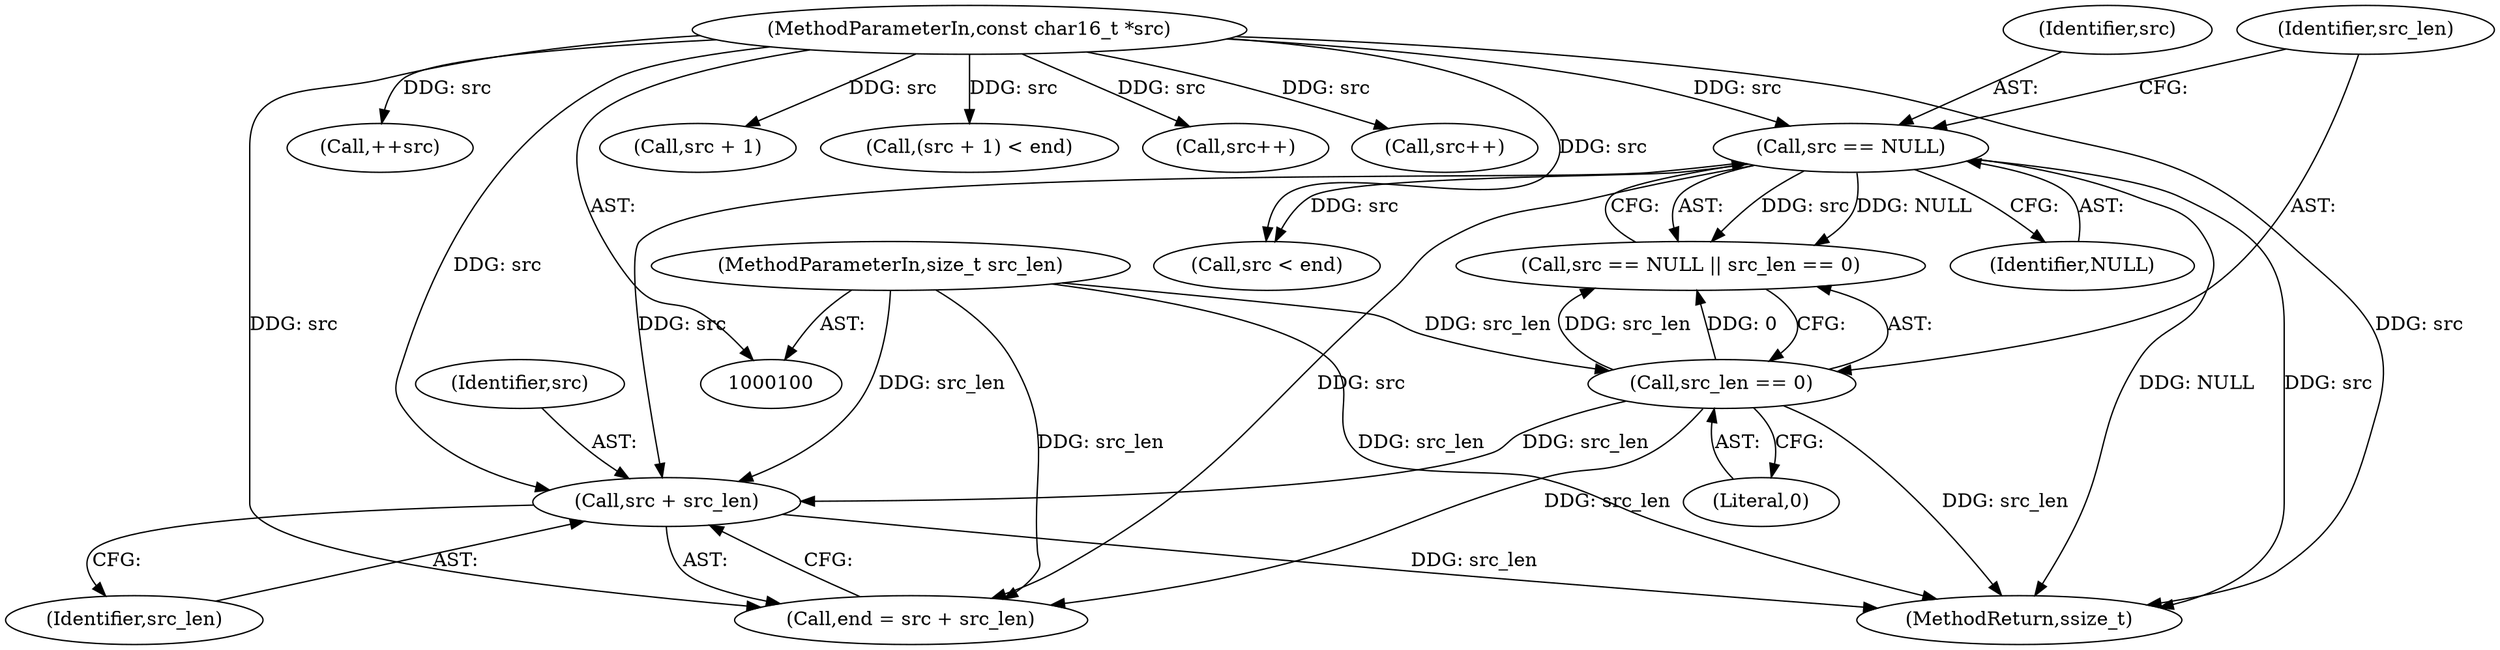 digraph "0_Android_ecf5fd58a8f50362ce9e8d4245a33d56f29f142b_2@pointer" {
"1000122" [label="(Call,src + src_len)"];
"1000106" [label="(Call,src == NULL)"];
"1000101" [label="(MethodParameterIn,const char16_t *src)"];
"1000109" [label="(Call,src_len == 0)"];
"1000102" [label="(MethodParameterIn,size_t src_len)"];
"1000165" [label="(Call,src++)"];
"1000155" [label="(Call,src++)"];
"1000123" [label="(Identifier,src)"];
"1000122" [label="(Call,src + src_len)"];
"1000106" [label="(Call,src == NULL)"];
"1000109" [label="(Call,src_len == 0)"];
"1000110" [label="(Identifier,src_len)"];
"1000126" [label="(Call,src < end)"];
"1000124" [label="(Identifier,src_len)"];
"1000147" [label="(Call,++src)"];
"1000107" [label="(Identifier,src)"];
"1000120" [label="(Call,end = src + src_len)"];
"1000169" [label="(MethodReturn,ssize_t)"];
"1000108" [label="(Identifier,NULL)"];
"1000140" [label="(Call,src + 1)"];
"1000139" [label="(Call,(src + 1) < end)"];
"1000102" [label="(MethodParameterIn,size_t src_len)"];
"1000101" [label="(MethodParameterIn,const char16_t *src)"];
"1000111" [label="(Literal,0)"];
"1000105" [label="(Call,src == NULL || src_len == 0)"];
"1000122" -> "1000120"  [label="AST: "];
"1000122" -> "1000124"  [label="CFG: "];
"1000123" -> "1000122"  [label="AST: "];
"1000124" -> "1000122"  [label="AST: "];
"1000120" -> "1000122"  [label="CFG: "];
"1000122" -> "1000169"  [label="DDG: src_len"];
"1000106" -> "1000122"  [label="DDG: src"];
"1000101" -> "1000122"  [label="DDG: src"];
"1000109" -> "1000122"  [label="DDG: src_len"];
"1000102" -> "1000122"  [label="DDG: src_len"];
"1000106" -> "1000105"  [label="AST: "];
"1000106" -> "1000108"  [label="CFG: "];
"1000107" -> "1000106"  [label="AST: "];
"1000108" -> "1000106"  [label="AST: "];
"1000110" -> "1000106"  [label="CFG: "];
"1000105" -> "1000106"  [label="CFG: "];
"1000106" -> "1000169"  [label="DDG: NULL"];
"1000106" -> "1000169"  [label="DDG: src"];
"1000106" -> "1000105"  [label="DDG: src"];
"1000106" -> "1000105"  [label="DDG: NULL"];
"1000101" -> "1000106"  [label="DDG: src"];
"1000106" -> "1000120"  [label="DDG: src"];
"1000106" -> "1000126"  [label="DDG: src"];
"1000101" -> "1000100"  [label="AST: "];
"1000101" -> "1000169"  [label="DDG: src"];
"1000101" -> "1000120"  [label="DDG: src"];
"1000101" -> "1000126"  [label="DDG: src"];
"1000101" -> "1000139"  [label="DDG: src"];
"1000101" -> "1000140"  [label="DDG: src"];
"1000101" -> "1000147"  [label="DDG: src"];
"1000101" -> "1000155"  [label="DDG: src"];
"1000101" -> "1000165"  [label="DDG: src"];
"1000109" -> "1000105"  [label="AST: "];
"1000109" -> "1000111"  [label="CFG: "];
"1000110" -> "1000109"  [label="AST: "];
"1000111" -> "1000109"  [label="AST: "];
"1000105" -> "1000109"  [label="CFG: "];
"1000109" -> "1000169"  [label="DDG: src_len"];
"1000109" -> "1000105"  [label="DDG: src_len"];
"1000109" -> "1000105"  [label="DDG: 0"];
"1000102" -> "1000109"  [label="DDG: src_len"];
"1000109" -> "1000120"  [label="DDG: src_len"];
"1000102" -> "1000100"  [label="AST: "];
"1000102" -> "1000169"  [label="DDG: src_len"];
"1000102" -> "1000120"  [label="DDG: src_len"];
}
